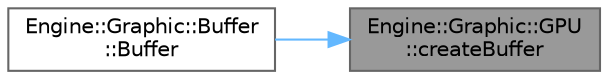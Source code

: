 digraph "Engine::Graphic::GPU::createBuffer"
{
 // LATEX_PDF_SIZE
  bgcolor="transparent";
  edge [fontname=Helvetica,fontsize=10,labelfontname=Helvetica,labelfontsize=10];
  node [fontname=Helvetica,fontsize=10,shape=box,height=0.2,width=0.4];
  rankdir="RL";
  Node1 [id="Node000001",label="Engine::Graphic::GPU\l::createBuffer",height=0.2,width=0.4,color="gray40", fillcolor="grey60", style="filled", fontcolor="black",tooltip="Crea un buffer en la GPU."];
  Node1 -> Node2 [id="edge1_Node000001_Node000002",dir="back",color="steelblue1",style="solid",tooltip=" "];
  Node2 [id="Node000002",label="Engine::Graphic::Buffer\l::Buffer",height=0.2,width=0.4,color="grey40", fillcolor="white", style="filled",URL="$class_engine_1_1_graphic_1_1_buffer.html#ac4c615963467dbf956788fe6c325df16",tooltip="Crea un buffer de Vulkan."];
}
